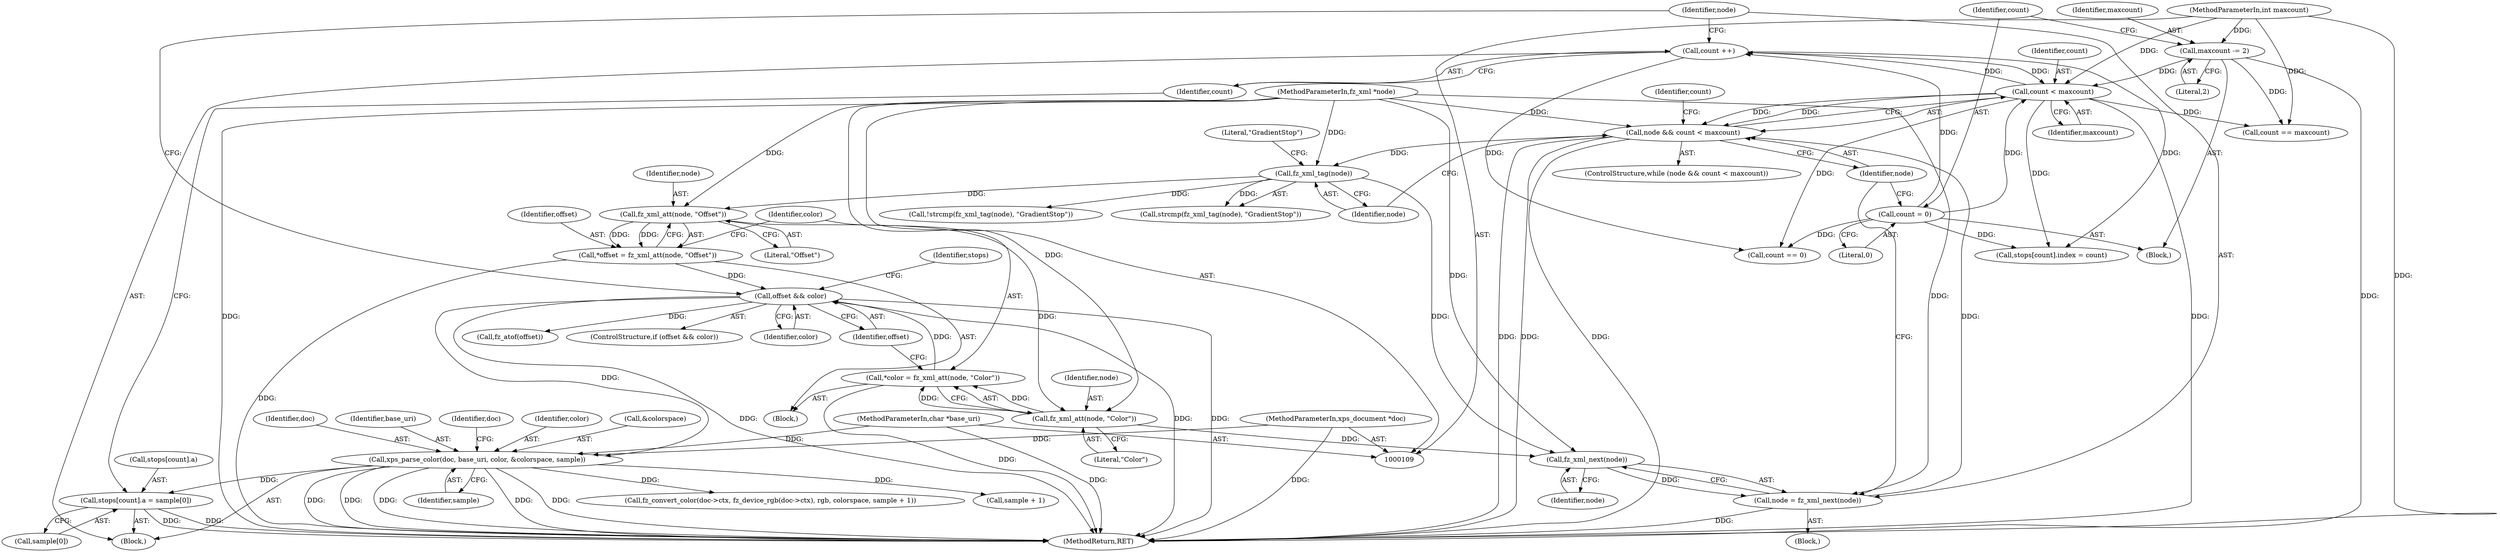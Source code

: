 digraph "0_ghostscript_60dabde18d7fe12b19da8b509bdfee9cc886aafc_2@array" {
"1000222" [label="(Call,stops[count].a = sample[0])"];
"1000175" [label="(Call,xps_parse_color(doc, base_uri, color, &colorspace, sample))"];
"1000110" [label="(MethodParameterIn,xps_document *doc)"];
"1000111" [label="(MethodParameterIn,char *base_uri)"];
"1000156" [label="(Call,offset && color)"];
"1000144" [label="(Call,*offset = fz_xml_att(node, \"Offset\"))"];
"1000146" [label="(Call,fz_xml_att(node, \"Offset\"))"];
"1000139" [label="(Call,fz_xml_tag(node))"];
"1000130" [label="(Call,node && count < maxcount)"];
"1000233" [label="(Call,node = fz_xml_next(node))"];
"1000235" [label="(Call,fz_xml_next(node))"];
"1000152" [label="(Call,fz_xml_att(node, \"Color\"))"];
"1000112" [label="(MethodParameterIn,fz_xml *node)"];
"1000132" [label="(Call,count < maxcount)"];
"1000126" [label="(Call,count = 0)"];
"1000231" [label="(Call,count ++)"];
"1000123" [label="(Call,maxcount -= 2)"];
"1000114" [label="(MethodParameterIn,int maxcount)"];
"1000150" [label="(Call,*color = fz_xml_att(node, \"Color\"))"];
"1000182" [label="(Call,fz_convert_color(doc->ctx, fz_device_rgb(doc->ctx), rgb, colorspace, sample + 1))"];
"1000166" [label="(Call,fz_atof(offset))"];
"1000139" [label="(Call,fz_xml_tag(node))"];
"1000175" [label="(Call,xps_parse_color(doc, base_uri, color, &colorspace, sample))"];
"1000126" [label="(Call,count = 0)"];
"1000750" [label="(MethodReturn,RET)"];
"1000128" [label="(Literal,0)"];
"1000151" [label="(Identifier,color)"];
"1000232" [label="(Identifier,count)"];
"1000177" [label="(Identifier,base_uri)"];
"1000223" [label="(Call,stops[count].a)"];
"1000137" [label="(Call,!strcmp(fz_xml_tag(node), \"GradientStop\"))"];
"1000130" [label="(Call,node && count < maxcount)"];
"1000222" [label="(Call,stops[count].a = sample[0])"];
"1000155" [label="(ControlStructure,if (offset && color))"];
"1000157" [label="(Identifier,offset)"];
"1000111" [label="(MethodParameterIn,char *base_uri)"];
"1000141" [label="(Literal,\"GradientStop\")"];
"1000140" [label="(Identifier,node)"];
"1000110" [label="(MethodParameterIn,xps_document *doc)"];
"1000184" [label="(Identifier,doc)"];
"1000156" [label="(Call,offset && color)"];
"1000142" [label="(Block,)"];
"1000148" [label="(Literal,\"Offset\")"];
"1000147" [label="(Identifier,node)"];
"1000138" [label="(Call,strcmp(fz_xml_tag(node), \"GradientStop\"))"];
"1000135" [label="(Block,)"];
"1000320" [label="(Call,count == maxcount)"];
"1000146" [label="(Call,fz_xml_att(node, \"Offset\"))"];
"1000124" [label="(Identifier,maxcount)"];
"1000129" [label="(ControlStructure,while (node && count < maxcount))"];
"1000178" [label="(Identifier,color)"];
"1000153" [label="(Identifier,node)"];
"1000133" [label="(Identifier,count)"];
"1000131" [label="(Identifier,node)"];
"1000159" [label="(Block,)"];
"1000125" [label="(Literal,2)"];
"1000127" [label="(Identifier,count)"];
"1000112" [label="(MethodParameterIn,fz_xml *node)"];
"1000168" [label="(Call,stops[count].index = count)"];
"1000163" [label="(Identifier,stops)"];
"1000235" [label="(Call,fz_xml_next(node))"];
"1000228" [label="(Call,sample[0])"];
"1000233" [label="(Call,node = fz_xml_next(node))"];
"1000238" [label="(Call,count == 0)"];
"1000154" [label="(Literal,\"Color\")"];
"1000115" [label="(Block,)"];
"1000179" [label="(Call,&colorspace)"];
"1000176" [label="(Identifier,doc)"];
"1000134" [label="(Identifier,maxcount)"];
"1000192" [label="(Call,sample + 1)"];
"1000152" [label="(Call,fz_xml_att(node, \"Color\"))"];
"1000132" [label="(Call,count < maxcount)"];
"1000231" [label="(Call,count ++)"];
"1000114" [label="(MethodParameterIn,int maxcount)"];
"1000145" [label="(Identifier,offset)"];
"1000234" [label="(Identifier,node)"];
"1000150" [label="(Call,*color = fz_xml_att(node, \"Color\"))"];
"1000158" [label="(Identifier,color)"];
"1000236" [label="(Identifier,node)"];
"1000123" [label="(Call,maxcount -= 2)"];
"1000239" [label="(Identifier,count)"];
"1000181" [label="(Identifier,sample)"];
"1000144" [label="(Call,*offset = fz_xml_att(node, \"Offset\"))"];
"1000222" -> "1000159"  [label="AST: "];
"1000222" -> "1000228"  [label="CFG: "];
"1000223" -> "1000222"  [label="AST: "];
"1000228" -> "1000222"  [label="AST: "];
"1000232" -> "1000222"  [label="CFG: "];
"1000222" -> "1000750"  [label="DDG: "];
"1000222" -> "1000750"  [label="DDG: "];
"1000175" -> "1000222"  [label="DDG: "];
"1000175" -> "1000159"  [label="AST: "];
"1000175" -> "1000181"  [label="CFG: "];
"1000176" -> "1000175"  [label="AST: "];
"1000177" -> "1000175"  [label="AST: "];
"1000178" -> "1000175"  [label="AST: "];
"1000179" -> "1000175"  [label="AST: "];
"1000181" -> "1000175"  [label="AST: "];
"1000184" -> "1000175"  [label="CFG: "];
"1000175" -> "1000750"  [label="DDG: "];
"1000175" -> "1000750"  [label="DDG: "];
"1000175" -> "1000750"  [label="DDG: "];
"1000175" -> "1000750"  [label="DDG: "];
"1000175" -> "1000750"  [label="DDG: "];
"1000110" -> "1000175"  [label="DDG: "];
"1000111" -> "1000175"  [label="DDG: "];
"1000156" -> "1000175"  [label="DDG: "];
"1000175" -> "1000182"  [label="DDG: "];
"1000175" -> "1000192"  [label="DDG: "];
"1000110" -> "1000109"  [label="AST: "];
"1000110" -> "1000750"  [label="DDG: "];
"1000111" -> "1000109"  [label="AST: "];
"1000111" -> "1000750"  [label="DDG: "];
"1000156" -> "1000155"  [label="AST: "];
"1000156" -> "1000157"  [label="CFG: "];
"1000156" -> "1000158"  [label="CFG: "];
"1000157" -> "1000156"  [label="AST: "];
"1000158" -> "1000156"  [label="AST: "];
"1000163" -> "1000156"  [label="CFG: "];
"1000234" -> "1000156"  [label="CFG: "];
"1000156" -> "1000750"  [label="DDG: "];
"1000156" -> "1000750"  [label="DDG: "];
"1000156" -> "1000750"  [label="DDG: "];
"1000144" -> "1000156"  [label="DDG: "];
"1000150" -> "1000156"  [label="DDG: "];
"1000156" -> "1000166"  [label="DDG: "];
"1000144" -> "1000142"  [label="AST: "];
"1000144" -> "1000146"  [label="CFG: "];
"1000145" -> "1000144"  [label="AST: "];
"1000146" -> "1000144"  [label="AST: "];
"1000151" -> "1000144"  [label="CFG: "];
"1000144" -> "1000750"  [label="DDG: "];
"1000146" -> "1000144"  [label="DDG: "];
"1000146" -> "1000144"  [label="DDG: "];
"1000146" -> "1000148"  [label="CFG: "];
"1000147" -> "1000146"  [label="AST: "];
"1000148" -> "1000146"  [label="AST: "];
"1000139" -> "1000146"  [label="DDG: "];
"1000112" -> "1000146"  [label="DDG: "];
"1000146" -> "1000152"  [label="DDG: "];
"1000139" -> "1000138"  [label="AST: "];
"1000139" -> "1000140"  [label="CFG: "];
"1000140" -> "1000139"  [label="AST: "];
"1000141" -> "1000139"  [label="CFG: "];
"1000139" -> "1000137"  [label="DDG: "];
"1000139" -> "1000138"  [label="DDG: "];
"1000130" -> "1000139"  [label="DDG: "];
"1000112" -> "1000139"  [label="DDG: "];
"1000139" -> "1000235"  [label="DDG: "];
"1000130" -> "1000129"  [label="AST: "];
"1000130" -> "1000131"  [label="CFG: "];
"1000130" -> "1000132"  [label="CFG: "];
"1000131" -> "1000130"  [label="AST: "];
"1000132" -> "1000130"  [label="AST: "];
"1000140" -> "1000130"  [label="CFG: "];
"1000239" -> "1000130"  [label="CFG: "];
"1000130" -> "1000750"  [label="DDG: "];
"1000130" -> "1000750"  [label="DDG: "];
"1000130" -> "1000750"  [label="DDG: "];
"1000233" -> "1000130"  [label="DDG: "];
"1000112" -> "1000130"  [label="DDG: "];
"1000132" -> "1000130"  [label="DDG: "];
"1000132" -> "1000130"  [label="DDG: "];
"1000233" -> "1000135"  [label="AST: "];
"1000233" -> "1000235"  [label="CFG: "];
"1000234" -> "1000233"  [label="AST: "];
"1000235" -> "1000233"  [label="AST: "];
"1000131" -> "1000233"  [label="CFG: "];
"1000233" -> "1000750"  [label="DDG: "];
"1000235" -> "1000233"  [label="DDG: "];
"1000112" -> "1000233"  [label="DDG: "];
"1000235" -> "1000236"  [label="CFG: "];
"1000236" -> "1000235"  [label="AST: "];
"1000152" -> "1000235"  [label="DDG: "];
"1000112" -> "1000235"  [label="DDG: "];
"1000152" -> "1000150"  [label="AST: "];
"1000152" -> "1000154"  [label="CFG: "];
"1000153" -> "1000152"  [label="AST: "];
"1000154" -> "1000152"  [label="AST: "];
"1000150" -> "1000152"  [label="CFG: "];
"1000152" -> "1000150"  [label="DDG: "];
"1000152" -> "1000150"  [label="DDG: "];
"1000112" -> "1000152"  [label="DDG: "];
"1000112" -> "1000109"  [label="AST: "];
"1000112" -> "1000750"  [label="DDG: "];
"1000132" -> "1000134"  [label="CFG: "];
"1000133" -> "1000132"  [label="AST: "];
"1000134" -> "1000132"  [label="AST: "];
"1000132" -> "1000750"  [label="DDG: "];
"1000126" -> "1000132"  [label="DDG: "];
"1000231" -> "1000132"  [label="DDG: "];
"1000123" -> "1000132"  [label="DDG: "];
"1000114" -> "1000132"  [label="DDG: "];
"1000132" -> "1000168"  [label="DDG: "];
"1000132" -> "1000231"  [label="DDG: "];
"1000132" -> "1000238"  [label="DDG: "];
"1000132" -> "1000320"  [label="DDG: "];
"1000126" -> "1000115"  [label="AST: "];
"1000126" -> "1000128"  [label="CFG: "];
"1000127" -> "1000126"  [label="AST: "];
"1000128" -> "1000126"  [label="AST: "];
"1000131" -> "1000126"  [label="CFG: "];
"1000126" -> "1000168"  [label="DDG: "];
"1000126" -> "1000231"  [label="DDG: "];
"1000126" -> "1000238"  [label="DDG: "];
"1000231" -> "1000159"  [label="AST: "];
"1000231" -> "1000232"  [label="CFG: "];
"1000232" -> "1000231"  [label="AST: "];
"1000234" -> "1000231"  [label="CFG: "];
"1000231" -> "1000168"  [label="DDG: "];
"1000231" -> "1000238"  [label="DDG: "];
"1000123" -> "1000115"  [label="AST: "];
"1000123" -> "1000125"  [label="CFG: "];
"1000124" -> "1000123"  [label="AST: "];
"1000125" -> "1000123"  [label="AST: "];
"1000127" -> "1000123"  [label="CFG: "];
"1000123" -> "1000750"  [label="DDG: "];
"1000114" -> "1000123"  [label="DDG: "];
"1000123" -> "1000320"  [label="DDG: "];
"1000114" -> "1000109"  [label="AST: "];
"1000114" -> "1000750"  [label="DDG: "];
"1000114" -> "1000320"  [label="DDG: "];
"1000150" -> "1000142"  [label="AST: "];
"1000151" -> "1000150"  [label="AST: "];
"1000157" -> "1000150"  [label="CFG: "];
"1000150" -> "1000750"  [label="DDG: "];
}
